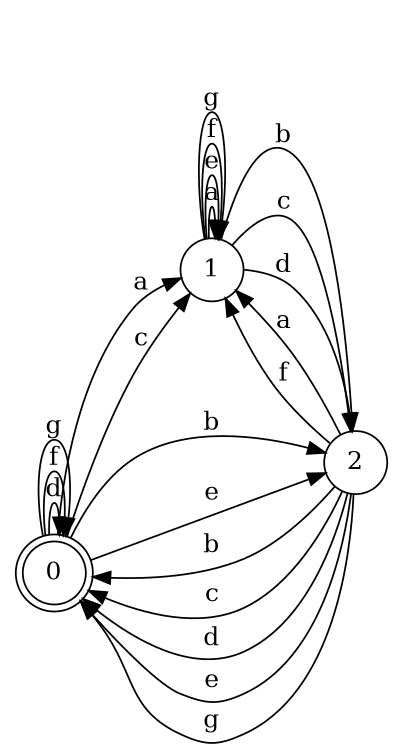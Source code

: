 digraph n3_6 {
__start0 [label="" shape="none"];

rankdir=LR;
size="8,5";

s0 [style="rounded,filled", color="black", fillcolor="white" shape="doublecircle", label="0"];
s1 [style="filled", color="black", fillcolor="white" shape="circle", label="1"];
s2 [style="filled", color="black", fillcolor="white" shape="circle", label="2"];
s0 -> s1 [label="a"];
s0 -> s2 [label="b"];
s0 -> s1 [label="c"];
s0 -> s0 [label="d"];
s0 -> s2 [label="e"];
s0 -> s0 [label="f"];
s0 -> s0 [label="g"];
s1 -> s1 [label="a"];
s1 -> s2 [label="b"];
s1 -> s2 [label="c"];
s1 -> s2 [label="d"];
s1 -> s1 [label="e"];
s1 -> s1 [label="f"];
s1 -> s1 [label="g"];
s2 -> s1 [label="a"];
s2 -> s0 [label="b"];
s2 -> s0 [label="c"];
s2 -> s0 [label="d"];
s2 -> s0 [label="e"];
s2 -> s1 [label="f"];
s2 -> s0 [label="g"];

}
